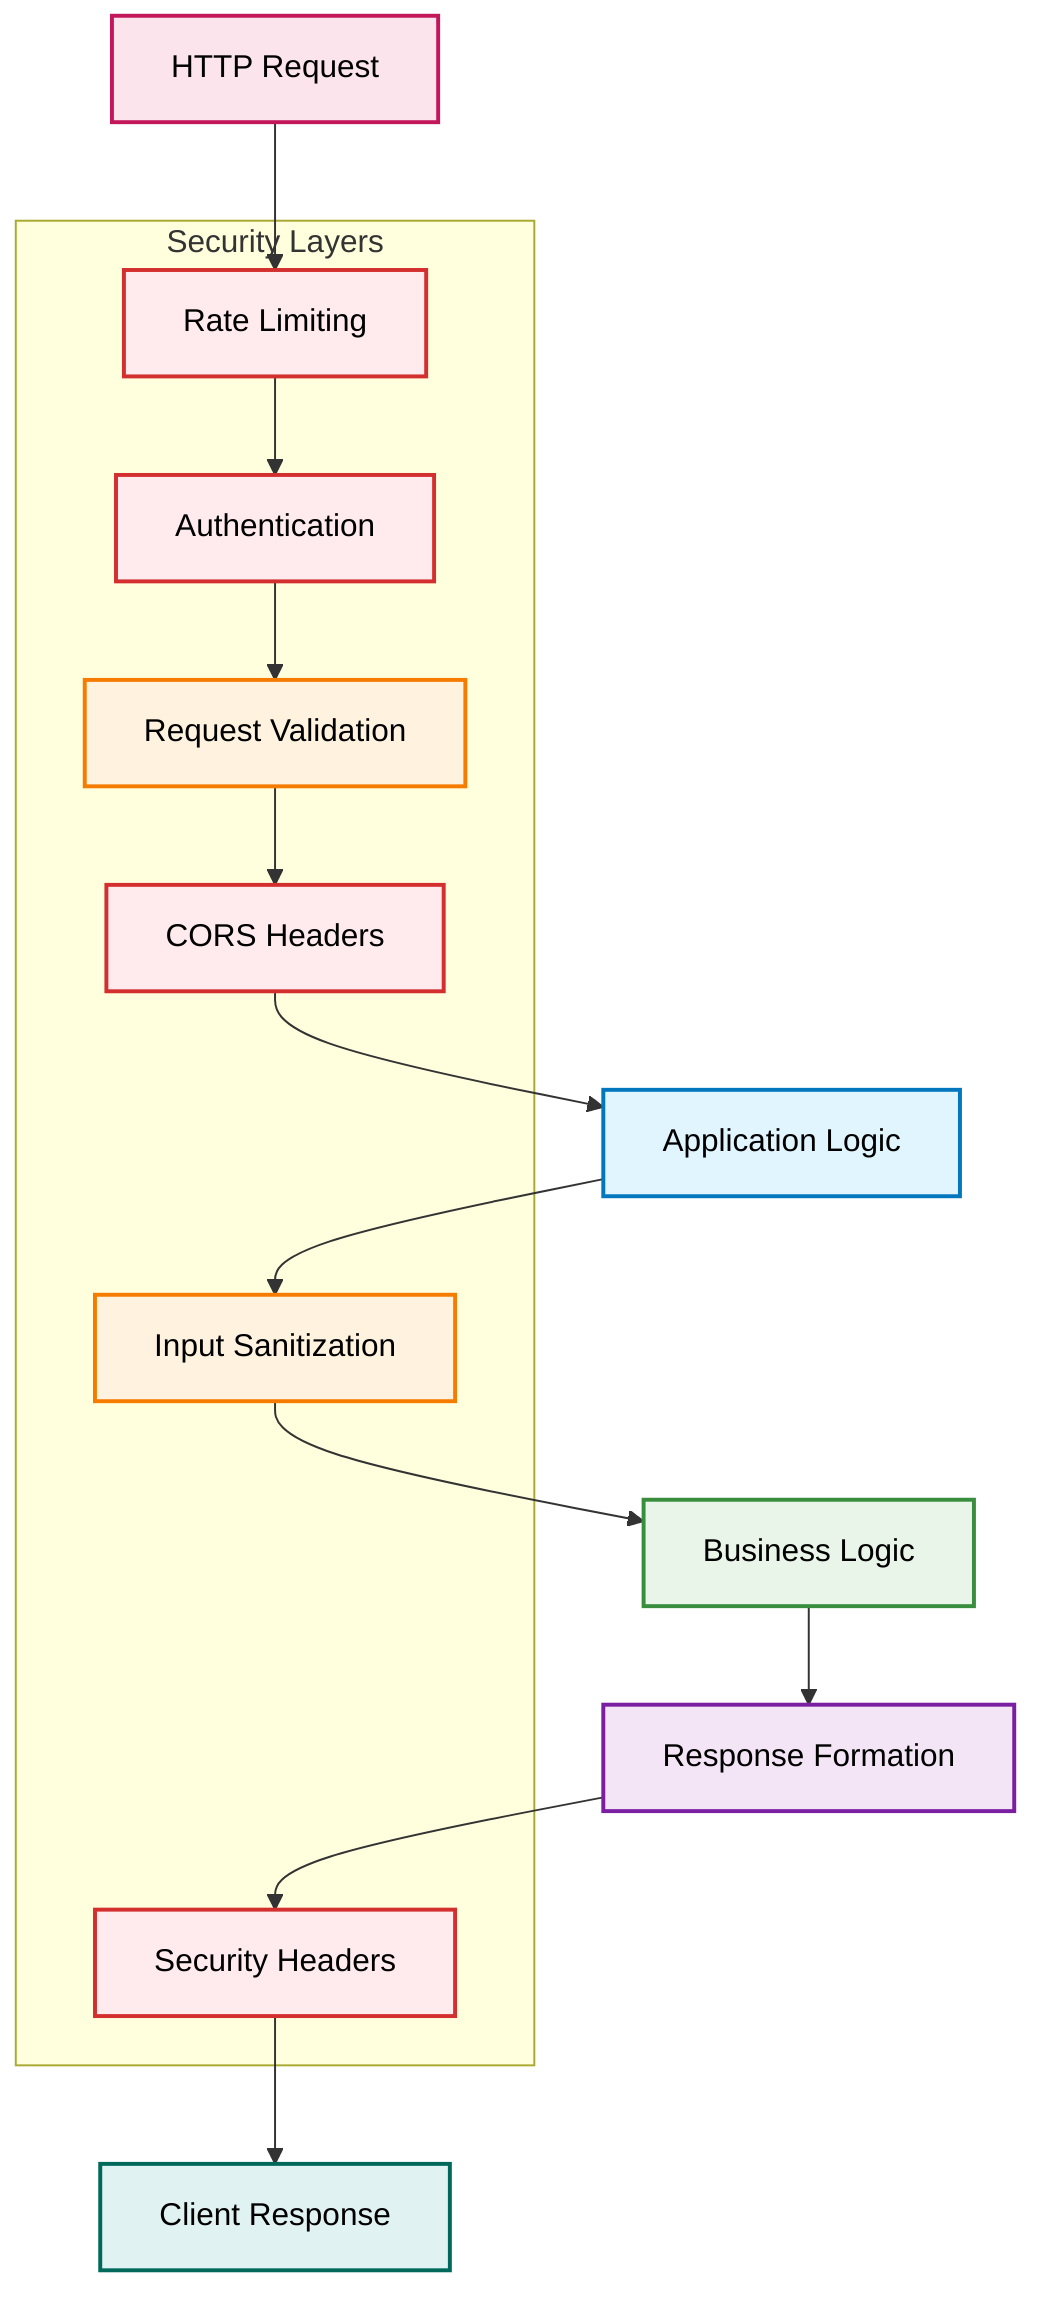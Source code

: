graph TB
    Request[HTTP Request]:::request --> RateLimit[Rate Limiting]:::security
    RateLimit --> Auth[Authentication]:::security
    Auth --> Validate[Request Validation]:::validation
    Validate --> CORS[CORS Headers]:::security
    CORS --> App[Application Logic]:::application

    App --> Sanitize[Input Sanitization]:::validation
    Sanitize --> Business[Business Logic]:::business
    Business --> Response[Response Formation]:::response
    Response --> Headers[Security Headers]:::security
    Headers --> Client[Client Response]:::client

    subgraph "Security Layers"
        RateLimit
        Auth
        Validate
        CORS
        Sanitize
        Headers
    end

    classDef request fill:#fce4ec,stroke:#c2185b,stroke-width:2px,color:#000
    classDef security fill:#ffebee,stroke:#d32f2f,stroke-width:2px,color:#000
    classDef validation fill:#fff3e0,stroke:#f57c00,stroke-width:2px,color:#000
    classDef application fill:#e1f5fe,stroke:#0277bd,stroke-width:2px,color:#000
    classDef business fill:#e8f5e8,stroke:#388e3c,stroke-width:2px,color:#000
    classDef response fill:#f3e5f5,stroke:#7b1fa2,stroke-width:2px,color:#000
    classDef client fill:#e0f2f1,stroke:#00695c,stroke-width:2px,color:#000